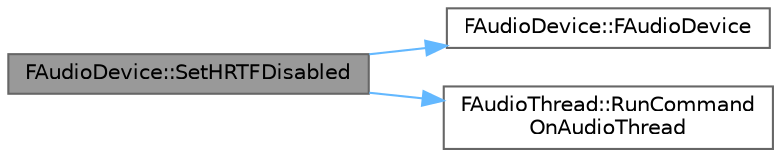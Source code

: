 digraph "FAudioDevice::SetHRTFDisabled"
{
 // INTERACTIVE_SVG=YES
 // LATEX_PDF_SIZE
  bgcolor="transparent";
  edge [fontname=Helvetica,fontsize=10,labelfontname=Helvetica,labelfontsize=10];
  node [fontname=Helvetica,fontsize=10,shape=box,height=0.2,width=0.4];
  rankdir="LR";
  Node1 [id="Node000001",label="FAudioDevice::SetHRTFDisabled",height=0.2,width=0.4,color="gray40", fillcolor="grey60", style="filled", fontcolor="black",tooltip=" "];
  Node1 -> Node2 [id="edge1_Node000001_Node000002",color="steelblue1",style="solid",tooltip=" "];
  Node2 [id="Node000002",label="FAudioDevice::FAudioDevice",height=0.2,width=0.4,color="grey40", fillcolor="white", style="filled",URL="$d7/db1/classFAudioDevice.html#a32f3ea617a301196be4c64c8774d76c9",tooltip="Constructor."];
  Node1 -> Node3 [id="edge2_Node000001_Node000003",color="steelblue1",style="solid",tooltip=" "];
  Node3 [id="Node000003",label="FAudioThread::RunCommand\lOnAudioThread",height=0.2,width=0.4,color="grey40", fillcolor="white", style="filled",URL="$da/d29/classFAudioThread.html#a765d1ffade6d3c089ff8ffd3820cd7eb",tooltip="Execute a command on the audio thread."];
}
